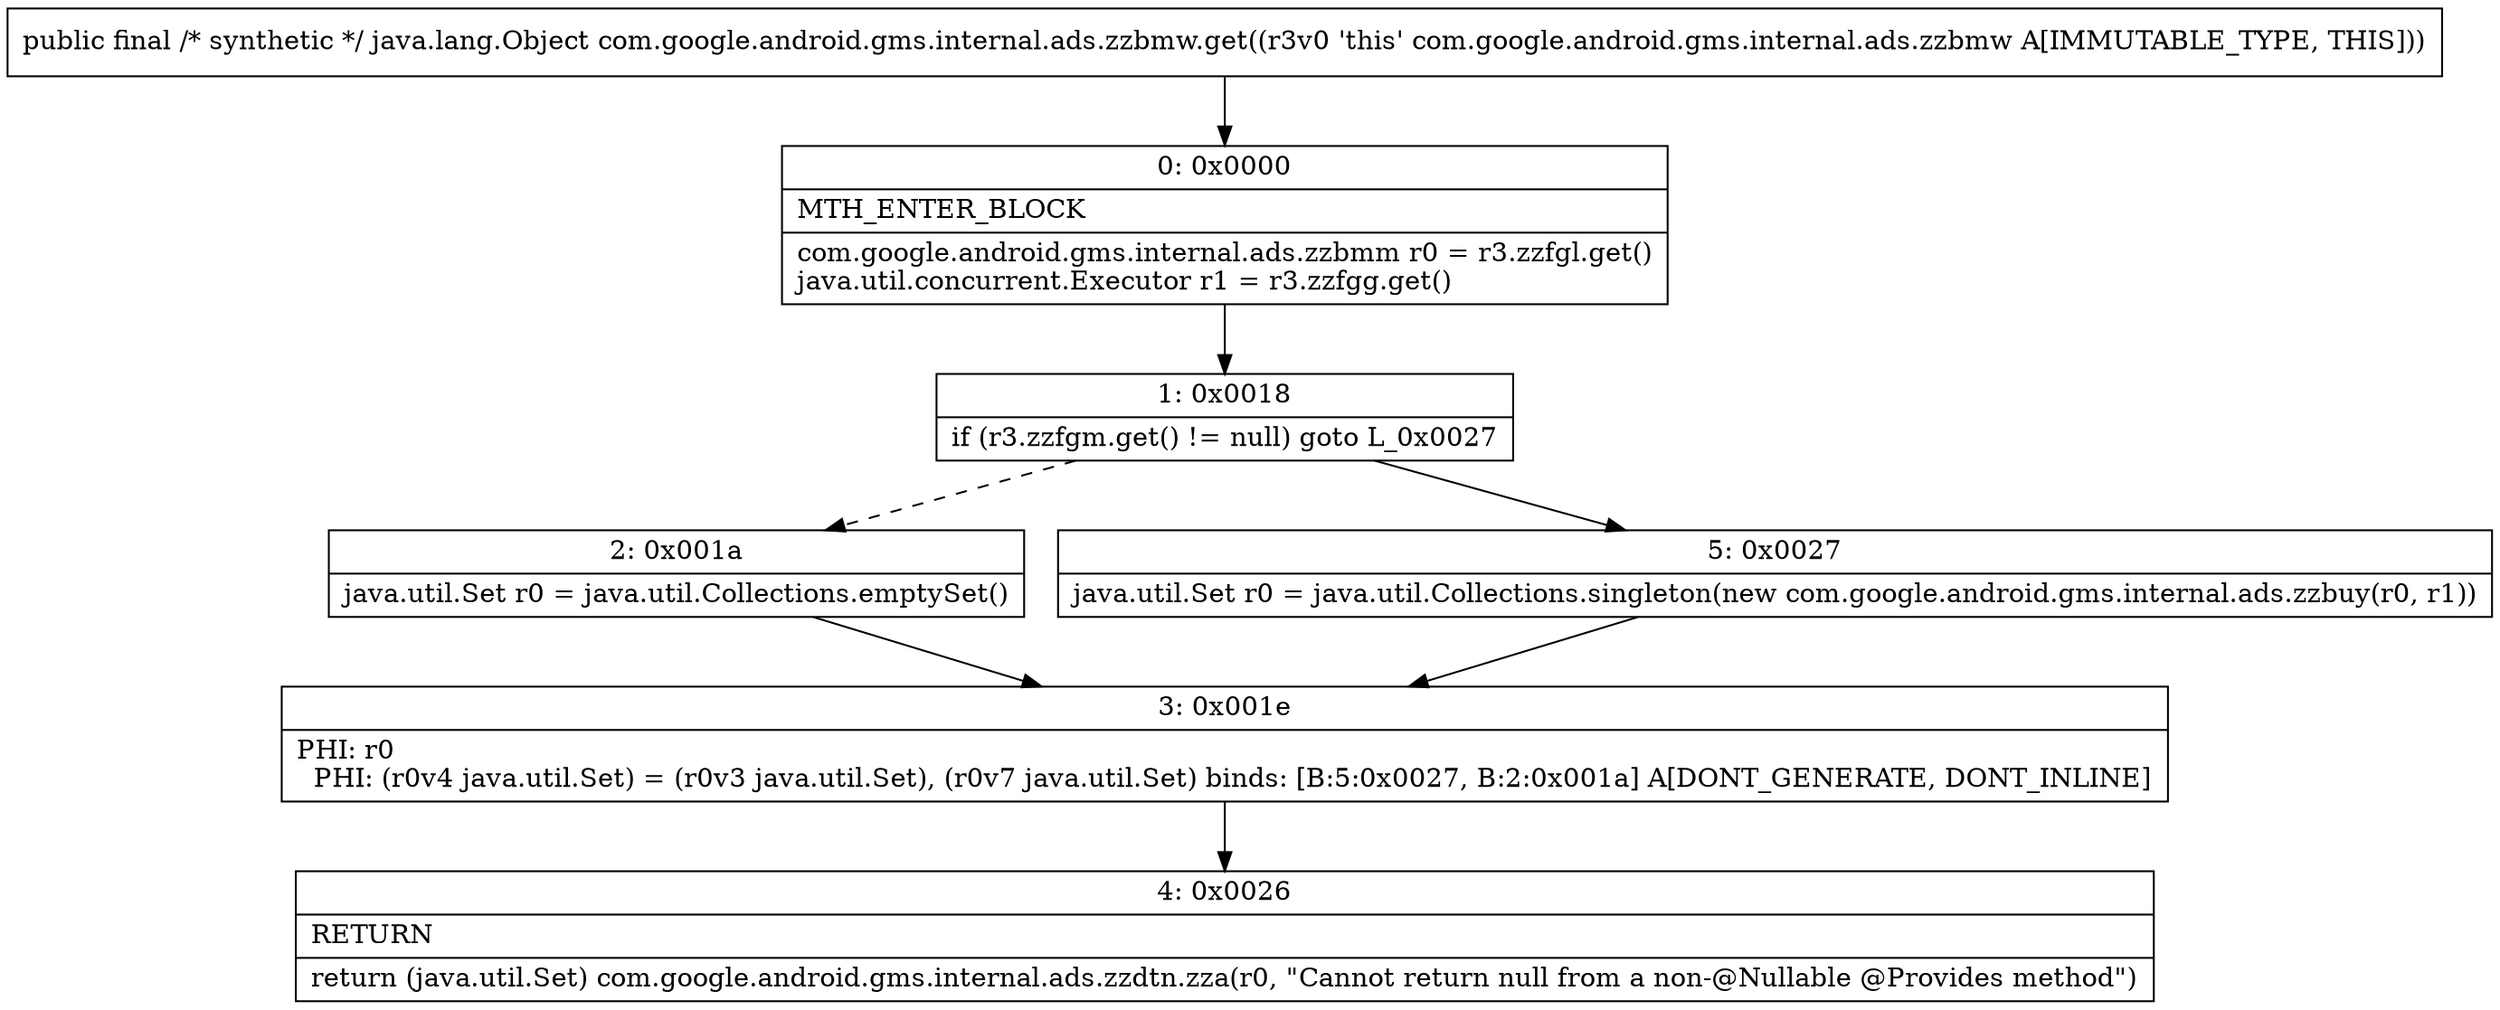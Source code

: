 digraph "CFG forcom.google.android.gms.internal.ads.zzbmw.get()Ljava\/lang\/Object;" {
Node_0 [shape=record,label="{0\:\ 0x0000|MTH_ENTER_BLOCK\l|com.google.android.gms.internal.ads.zzbmm r0 = r3.zzfgl.get()\ljava.util.concurrent.Executor r1 = r3.zzfgg.get()\l}"];
Node_1 [shape=record,label="{1\:\ 0x0018|if (r3.zzfgm.get() != null) goto L_0x0027\l}"];
Node_2 [shape=record,label="{2\:\ 0x001a|java.util.Set r0 = java.util.Collections.emptySet()\l}"];
Node_3 [shape=record,label="{3\:\ 0x001e|PHI: r0 \l  PHI: (r0v4 java.util.Set) = (r0v3 java.util.Set), (r0v7 java.util.Set) binds: [B:5:0x0027, B:2:0x001a] A[DONT_GENERATE, DONT_INLINE]\l}"];
Node_4 [shape=record,label="{4\:\ 0x0026|RETURN\l|return (java.util.Set) com.google.android.gms.internal.ads.zzdtn.zza(r0, \"Cannot return null from a non\-@Nullable @Provides method\")\l}"];
Node_5 [shape=record,label="{5\:\ 0x0027|java.util.Set r0 = java.util.Collections.singleton(new com.google.android.gms.internal.ads.zzbuy(r0, r1))\l}"];
MethodNode[shape=record,label="{public final \/* synthetic *\/ java.lang.Object com.google.android.gms.internal.ads.zzbmw.get((r3v0 'this' com.google.android.gms.internal.ads.zzbmw A[IMMUTABLE_TYPE, THIS])) }"];
MethodNode -> Node_0;
Node_0 -> Node_1;
Node_1 -> Node_2[style=dashed];
Node_1 -> Node_5;
Node_2 -> Node_3;
Node_3 -> Node_4;
Node_5 -> Node_3;
}


